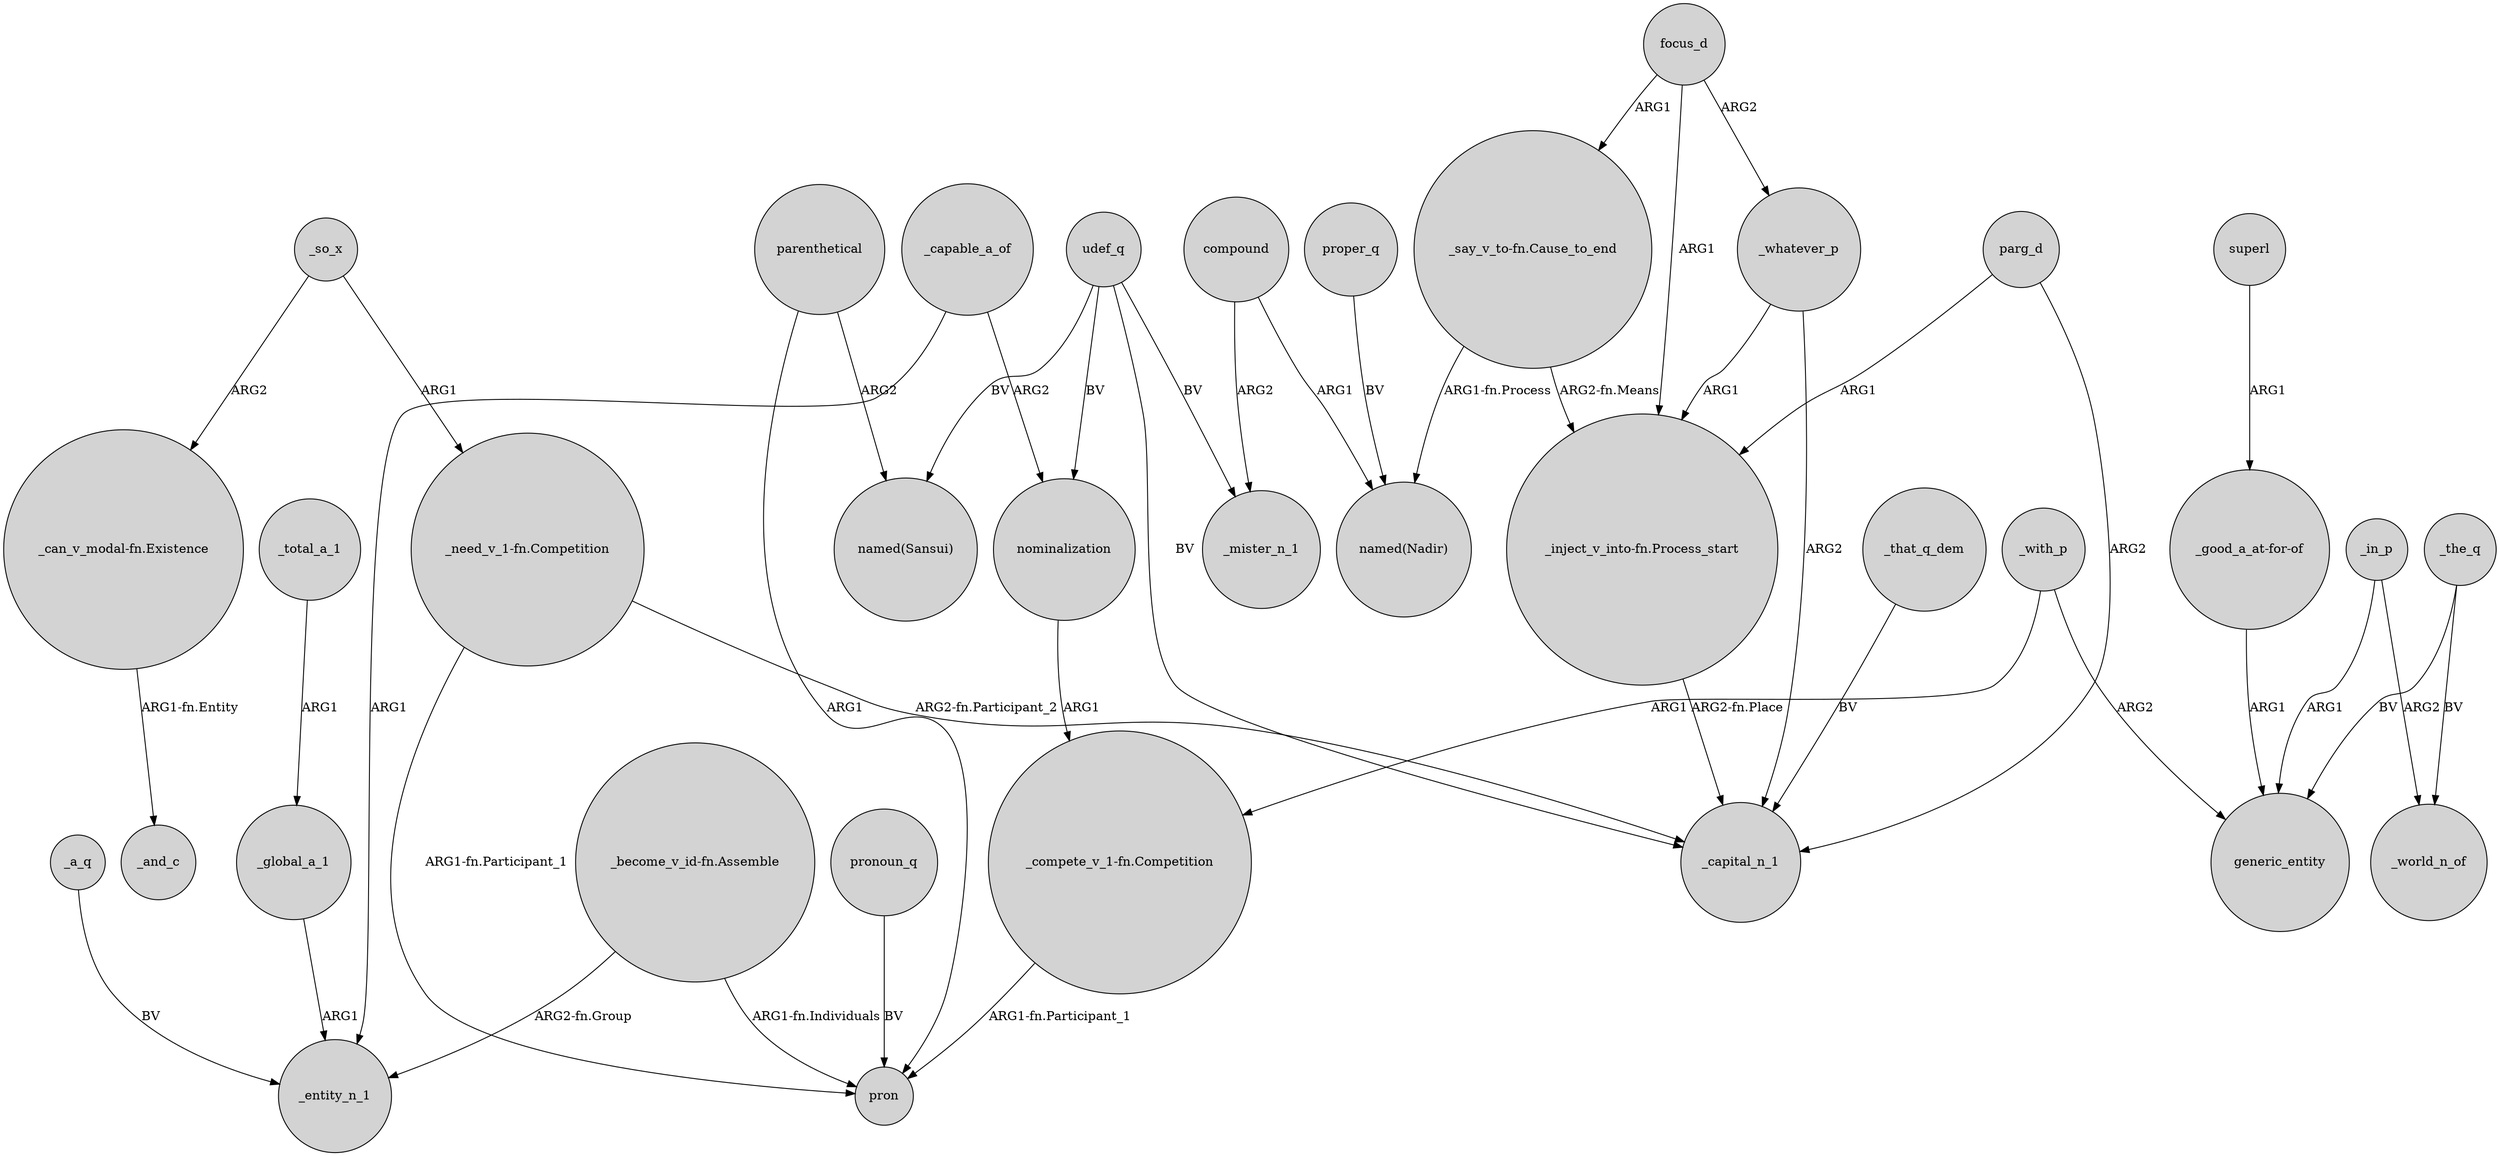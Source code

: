 digraph {
	node [shape=circle style=filled]
	"_become_v_id-fn.Assemble" -> _entity_n_1 [label="ARG2-fn.Group"]
	"_say_v_to-fn.Cause_to_end" -> "named(Nadir)" [label="ARG1-fn.Process"]
	"_become_v_id-fn.Assemble" -> pron [label="ARG1-fn.Individuals"]
	superl -> "_good_a_at-for-of" [label=ARG1]
	compound -> _mister_n_1 [label=ARG2]
	"_inject_v_into-fn.Process_start" -> _capital_n_1 [label="ARG2-fn.Place"]
	parenthetical -> pron [label=ARG1]
	"_can_v_modal-fn.Existence" -> _and_c [label="ARG1-fn.Entity"]
	focus_d -> "_say_v_to-fn.Cause_to_end" [label=ARG1]
	_with_p -> "_compete_v_1-fn.Competition" [label=ARG1]
	udef_q -> nominalization [label=BV]
	nominalization -> "_compete_v_1-fn.Competition" [label=ARG1]
	_whatever_p -> _capital_n_1 [label=ARG2]
	focus_d -> "_inject_v_into-fn.Process_start" [label=ARG1]
	"_say_v_to-fn.Cause_to_end" -> "_inject_v_into-fn.Process_start" [label="ARG2-fn.Means"]
	parg_d -> "_inject_v_into-fn.Process_start" [label=ARG1]
	udef_q -> _mister_n_1 [label=BV]
	_with_p -> generic_entity [label=ARG2]
	_whatever_p -> "_inject_v_into-fn.Process_start" [label=ARG1]
	_so_x -> "_can_v_modal-fn.Existence" [label=ARG2]
	_in_p -> generic_entity [label=ARG1]
	"_need_v_1-fn.Competition" -> pron [label="ARG1-fn.Participant_1"]
	_global_a_1 -> _entity_n_1 [label=ARG1]
	pronoun_q -> pron [label=BV]
	_in_p -> _world_n_of [label=ARG2]
	_that_q_dem -> _capital_n_1 [label=BV]
	proper_q -> "named(Nadir)" [label=BV]
	parenthetical -> "named(Sansui)" [label=ARG2]
	_so_x -> "_need_v_1-fn.Competition" [label=ARG1]
	_capable_a_of -> nominalization [label=ARG2]
	udef_q -> "named(Sansui)" [label=BV]
	_capable_a_of -> _entity_n_1 [label=ARG1]
	udef_q -> _capital_n_1 [label=BV]
	_the_q -> _world_n_of [label=BV]
	"_good_a_at-for-of" -> generic_entity [label=ARG1]
	_the_q -> generic_entity [label=BV]
	"_need_v_1-fn.Competition" -> _capital_n_1 [label="ARG2-fn.Participant_2"]
	_a_q -> _entity_n_1 [label=BV]
	focus_d -> _whatever_p [label=ARG2]
	_total_a_1 -> _global_a_1 [label=ARG1]
	parg_d -> _capital_n_1 [label=ARG2]
	compound -> "named(Nadir)" [label=ARG1]
	"_compete_v_1-fn.Competition" -> pron [label="ARG1-fn.Participant_1"]
}

